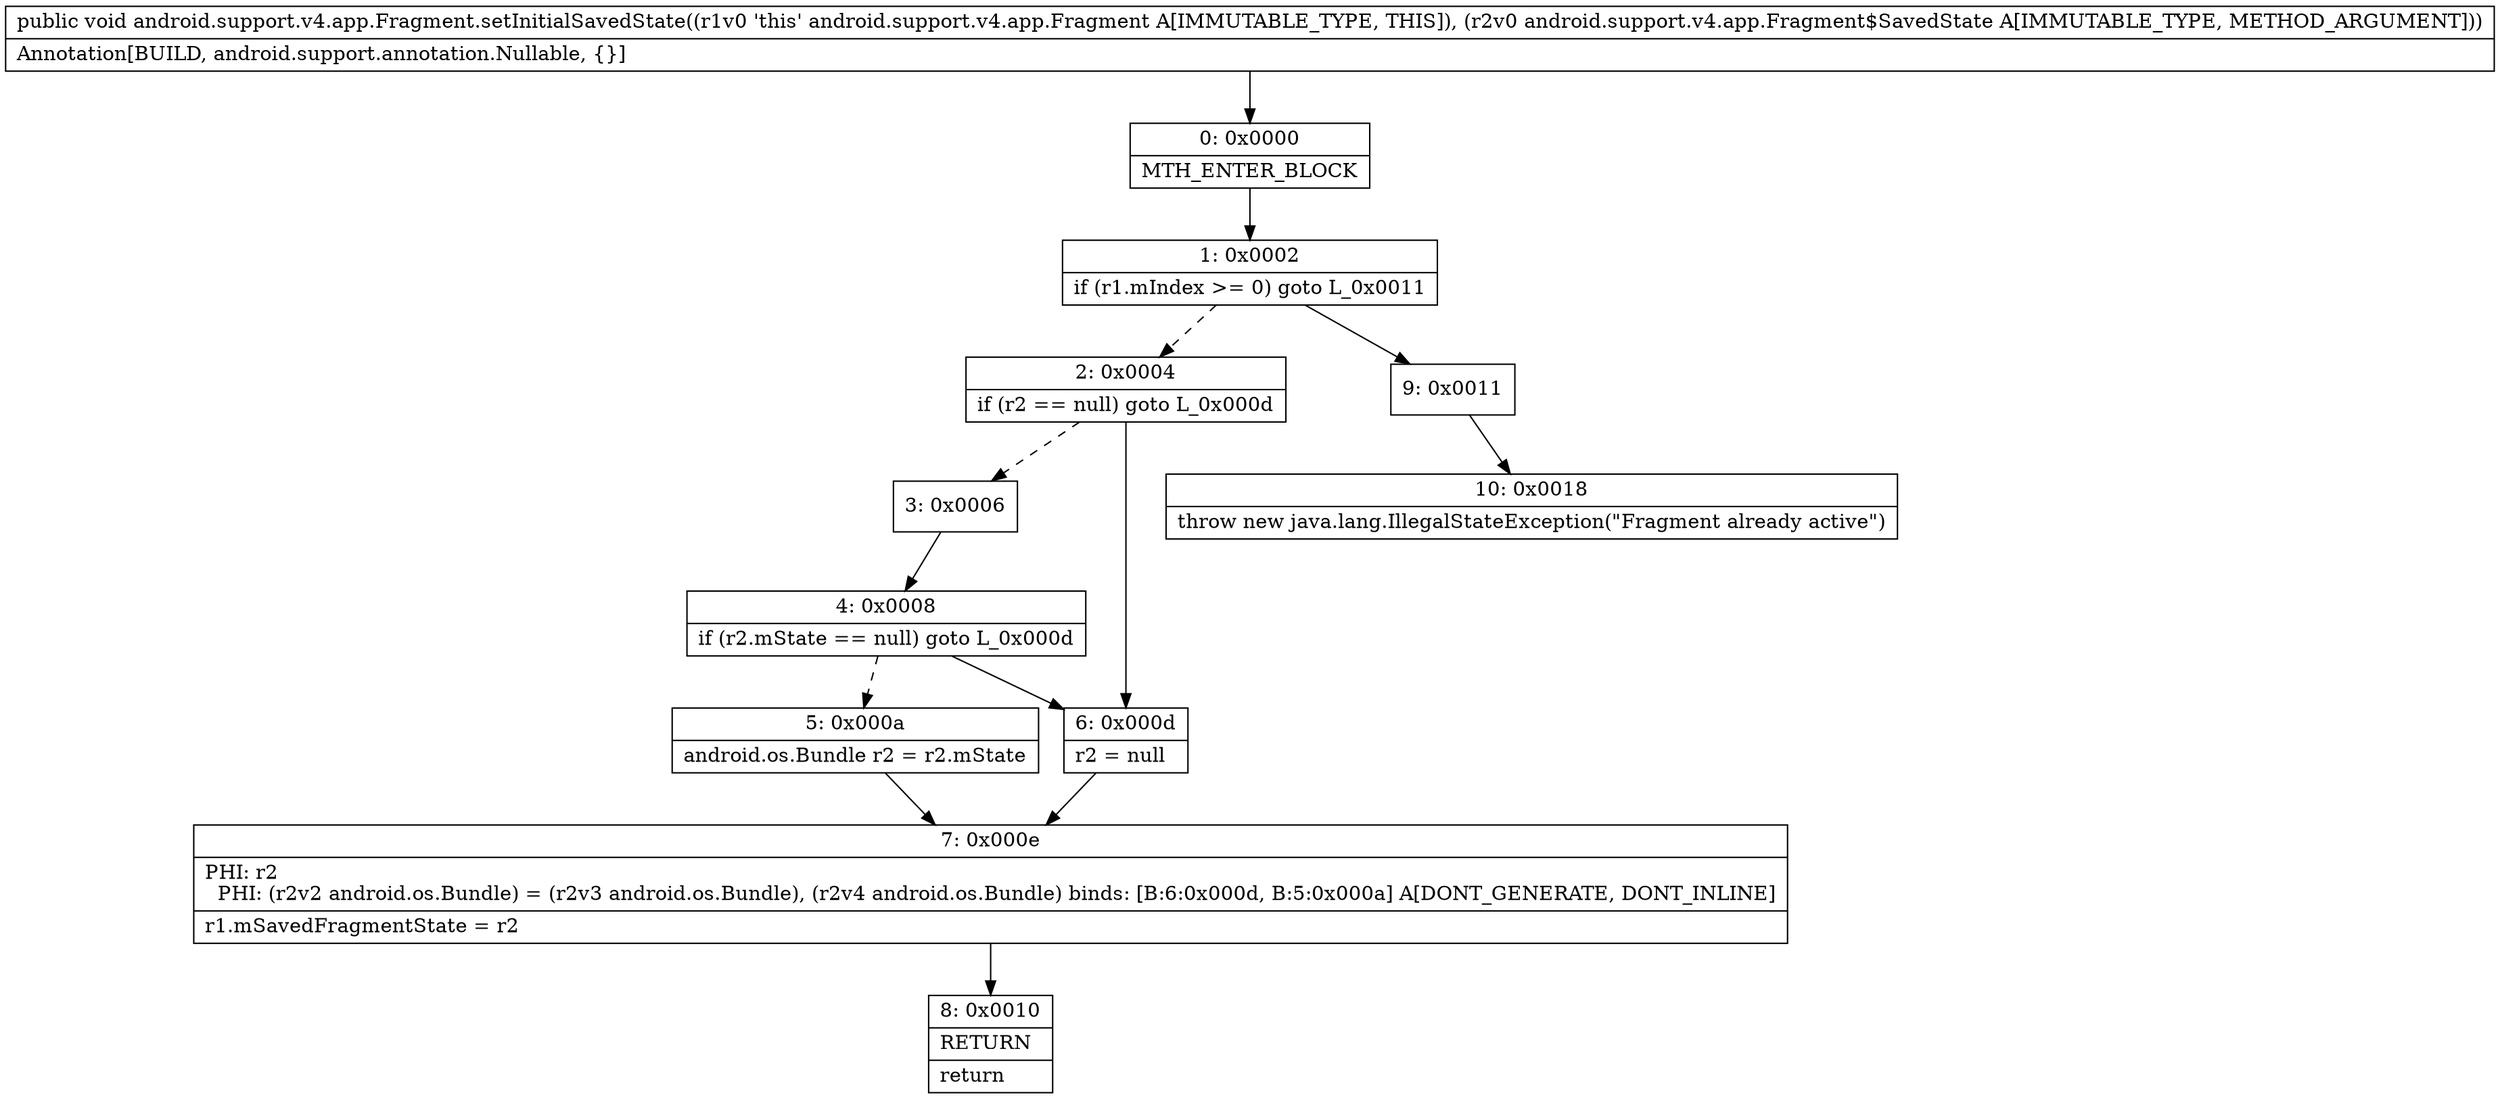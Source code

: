 digraph "CFG forandroid.support.v4.app.Fragment.setInitialSavedState(Landroid\/support\/v4\/app\/Fragment$SavedState;)V" {
Node_0 [shape=record,label="{0\:\ 0x0000|MTH_ENTER_BLOCK\l}"];
Node_1 [shape=record,label="{1\:\ 0x0002|if (r1.mIndex \>= 0) goto L_0x0011\l}"];
Node_2 [shape=record,label="{2\:\ 0x0004|if (r2 == null) goto L_0x000d\l}"];
Node_3 [shape=record,label="{3\:\ 0x0006}"];
Node_4 [shape=record,label="{4\:\ 0x0008|if (r2.mState == null) goto L_0x000d\l}"];
Node_5 [shape=record,label="{5\:\ 0x000a|android.os.Bundle r2 = r2.mState\l}"];
Node_6 [shape=record,label="{6\:\ 0x000d|r2 = null\l}"];
Node_7 [shape=record,label="{7\:\ 0x000e|PHI: r2 \l  PHI: (r2v2 android.os.Bundle) = (r2v3 android.os.Bundle), (r2v4 android.os.Bundle) binds: [B:6:0x000d, B:5:0x000a] A[DONT_GENERATE, DONT_INLINE]\l|r1.mSavedFragmentState = r2\l}"];
Node_8 [shape=record,label="{8\:\ 0x0010|RETURN\l|return\l}"];
Node_9 [shape=record,label="{9\:\ 0x0011}"];
Node_10 [shape=record,label="{10\:\ 0x0018|throw new java.lang.IllegalStateException(\"Fragment already active\")\l}"];
MethodNode[shape=record,label="{public void android.support.v4.app.Fragment.setInitialSavedState((r1v0 'this' android.support.v4.app.Fragment A[IMMUTABLE_TYPE, THIS]), (r2v0 android.support.v4.app.Fragment$SavedState A[IMMUTABLE_TYPE, METHOD_ARGUMENT]))  | Annotation[BUILD, android.support.annotation.Nullable, \{\}]\l}"];
MethodNode -> Node_0;
Node_0 -> Node_1;
Node_1 -> Node_2[style=dashed];
Node_1 -> Node_9;
Node_2 -> Node_3[style=dashed];
Node_2 -> Node_6;
Node_3 -> Node_4;
Node_4 -> Node_5[style=dashed];
Node_4 -> Node_6;
Node_5 -> Node_7;
Node_6 -> Node_7;
Node_7 -> Node_8;
Node_9 -> Node_10;
}

